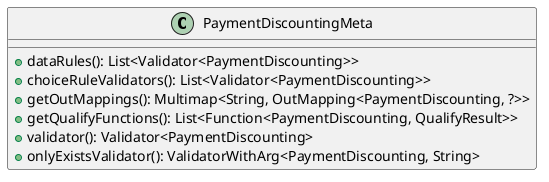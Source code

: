 @startuml

    class PaymentDiscountingMeta [[PaymentDiscountingMeta.html]] {
        +dataRules(): List<Validator<PaymentDiscounting>>
        +choiceRuleValidators(): List<Validator<PaymentDiscounting>>
        +getOutMappings(): Multimap<String, OutMapping<PaymentDiscounting, ?>>
        +getQualifyFunctions(): List<Function<PaymentDiscounting, QualifyResult>>
        +validator(): Validator<PaymentDiscounting>
        +onlyExistsValidator(): ValidatorWithArg<PaymentDiscounting, String>
    }

@enduml
